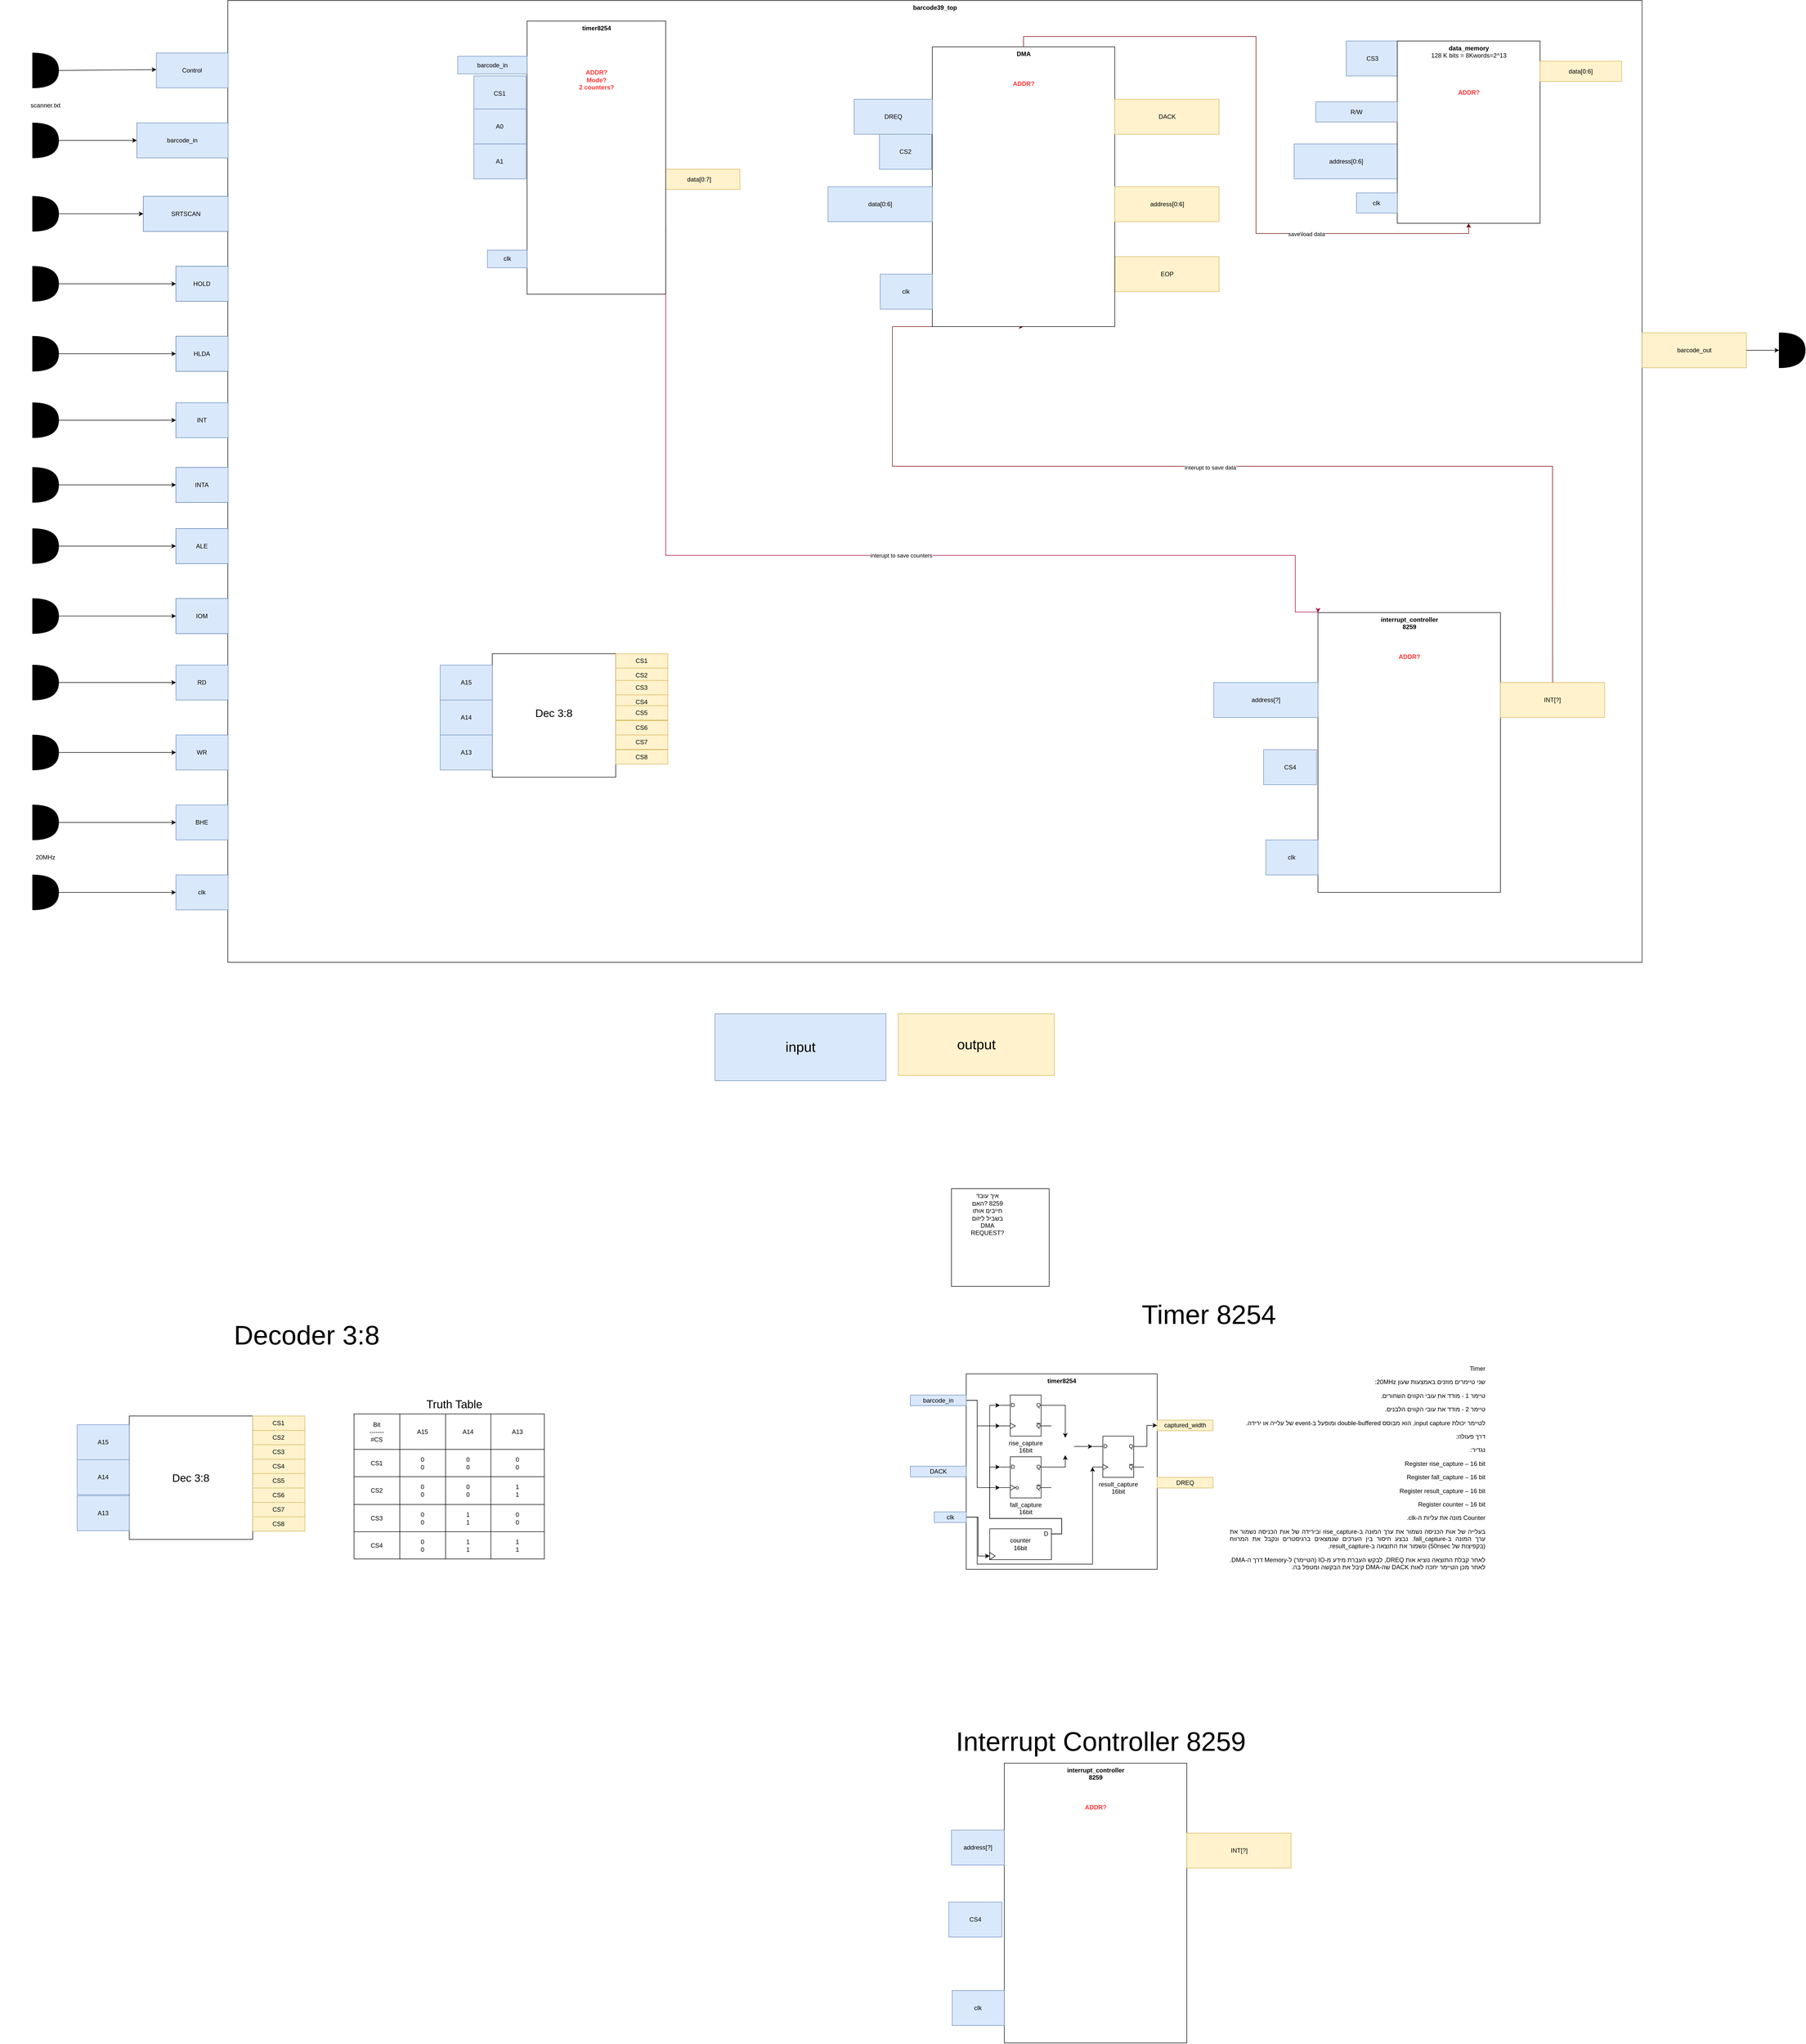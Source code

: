 <mxfile version="13.6.2" type="device"><diagram id="sr-3GxuYP5VsAKT54QnJ" name="Page-1"><mxGraphModel dx="5581" dy="1672" grid="1" gridSize="10" guides="1" tooltips="1" connect="1" arrows="1" fold="1" page="1" pageScale="1" pageWidth="827" pageHeight="1169" math="0" shadow="0"><root><mxCell id="0"/><mxCell id="1" parent="0"/><mxCell id="xHjcDfsr9aw6__Y6eEqs-41" value="c" style="group" parent="1" vertex="1" connectable="0"><mxGeometry x="-1800" y="80" width="3510" height="1870" as="geometry"/></mxCell><mxCell id="xHjcDfsr9aw6__Y6eEqs-1" value="&lt;b&gt;barcode39_top&lt;/b&gt;" style="rounded=0;whiteSpace=wrap;html=1;verticalAlign=top;" parent="xHjcDfsr9aw6__Y6eEqs-41" vertex="1"><mxGeometry x="443.012" width="2749.711" height="1870.0" as="geometry"/></mxCell><mxCell id="xHjcDfsr9aw6__Y6eEqs-2" value="SRTSCAN" style="text;html=1;fillColor=none;align=center;verticalAlign=middle;whiteSpace=wrap;rounded=0;strokeColor=#000000;" parent="xHjcDfsr9aw6__Y6eEqs-41" vertex="1"><mxGeometry x="278.773" y="380.8" width="164.729" height="68.0" as="geometry"/></mxCell><mxCell id="xHjcDfsr9aw6__Y6eEqs-3" value="barcode_in" style="text;html=1;fillColor=none;align=center;verticalAlign=middle;whiteSpace=wrap;rounded=0;strokeColor=#000000;" parent="xHjcDfsr9aw6__Y6eEqs-41" vertex="1"><mxGeometry x="266.101" y="238.0" width="177.401" height="68.0" as="geometry"/></mxCell><mxCell id="xHjcDfsr9aw6__Y6eEqs-4" value="barcode_out" style="text;html=1;align=center;verticalAlign=middle;whiteSpace=wrap;rounded=0;strokeColor=#d6b656;fillColor=#fff2cc;" parent="xHjcDfsr9aw6__Y6eEqs-41" vertex="1"><mxGeometry x="3192.719" y="646.0" width="202.744" height="68.0" as="geometry"/></mxCell><mxCell id="xHjcDfsr9aw6__Y6eEqs-6" value="" style="endArrow=classic;html=1;entryX=0;entryY=0.5;entryDx=0;entryDy=0;" parent="xHjcDfsr9aw6__Y6eEqs-41" target="xHjcDfsr9aw6__Y6eEqs-2" edge="1"><mxGeometry width="50" height="50" relative="1" as="geometry"><mxPoint x="114.043" y="414.8" as="sourcePoint"/><mxPoint x="1229.134" y="448.8" as="targetPoint"/></mxGeometry></mxCell><mxCell id="xHjcDfsr9aw6__Y6eEqs-8" value="" style="endArrow=classic;html=1;entryX=0;entryY=0.5;entryDx=0;entryDy=0;" parent="xHjcDfsr9aw6__Y6eEqs-41" target="xHjcDfsr9aw6__Y6eEqs-3" edge="1"><mxGeometry width="50" height="50" relative="1" as="geometry"><mxPoint x="114.043" y="272.0" as="sourcePoint"/><mxPoint x="468.845" y="578.0" as="targetPoint"/></mxGeometry></mxCell><mxCell id="xHjcDfsr9aw6__Y6eEqs-9" value="" style="endArrow=classic;html=1;exitX=1;exitY=0.5;exitDx=0;exitDy=0;" parent="xHjcDfsr9aw6__Y6eEqs-41" source="xHjcDfsr9aw6__Y6eEqs-4" edge="1"><mxGeometry width="50" height="50" relative="1" as="geometry"><mxPoint x="1051.733" y="714.0" as="sourcePoint"/><mxPoint x="3459.314" y="680" as="targetPoint"/></mxGeometry></mxCell><mxCell id="xHjcDfsr9aw6__Y6eEqs-10" value="" style="shape=or;whiteSpace=wrap;html=1;strokeColor=#000000;fillColor=#000000;" parent="xHjcDfsr9aw6__Y6eEqs-41" vertex="1"><mxGeometry x="63.357" y="238.0" width="50.686" height="68.0" as="geometry"/></mxCell><mxCell id="xHjcDfsr9aw6__Y6eEqs-11" value="" style="shape=or;whiteSpace=wrap;html=1;strokeColor=#000000;fillColor=#000000;" parent="xHjcDfsr9aw6__Y6eEqs-41" vertex="1"><mxGeometry x="63.357" y="380.8" width="50.686" height="68.0" as="geometry"/></mxCell><mxCell id="xHjcDfsr9aw6__Y6eEqs-12" value="" style="shape=or;whiteSpace=wrap;html=1;strokeColor=#000000;fillColor=#000000;" parent="xHjcDfsr9aw6__Y6eEqs-41" vertex="1"><mxGeometry x="3459.314" y="646.0" width="50.686" height="68.0" as="geometry"/></mxCell><mxCell id="xHjcDfsr9aw6__Y6eEqs-14" value="scanner.txt" style="text;html=1;strokeColor=none;fillColor=none;align=center;verticalAlign=middle;whiteSpace=wrap;rounded=0;" parent="xHjcDfsr9aw6__Y6eEqs-41" vertex="1"><mxGeometry y="170" width="177.401" height="68.0" as="geometry"/></mxCell><mxCell id="xHjcDfsr9aw6__Y6eEqs-16" value="clk" style="text;html=1;fillColor=#dae8fc;align=center;verticalAlign=middle;whiteSpace=wrap;rounded=0;strokeColor=#6c8ebf;" parent="xHjcDfsr9aw6__Y6eEqs-41" vertex="1"><mxGeometry x="342.13" y="1700.0" width="101.372" height="68.0" as="geometry"/></mxCell><mxCell id="xHjcDfsr9aw6__Y6eEqs-18" value="" style="endArrow=classic;html=1;entryX=0;entryY=0.5;entryDx=0;entryDy=0;" parent="xHjcDfsr9aw6__Y6eEqs-41" target="xHjcDfsr9aw6__Y6eEqs-16" edge="1"><mxGeometry width="50" height="50" relative="1" as="geometry"><mxPoint x="114.043" y="1734.0" as="sourcePoint"/><mxPoint x="367.473" y="1258" as="targetPoint"/></mxGeometry></mxCell><mxCell id="xHjcDfsr9aw6__Y6eEqs-19" value="" style="shape=or;whiteSpace=wrap;html=1;strokeColor=#000000;fillColor=#000000;" parent="xHjcDfsr9aw6__Y6eEqs-41" vertex="1"><mxGeometry x="63.357" y="1700.0" width="50.686" height="68.0" as="geometry"/></mxCell><mxCell id="xHjcDfsr9aw6__Y6eEqs-20" value="20MHz" style="text;html=1;strokeColor=none;fillColor=none;align=center;verticalAlign=middle;whiteSpace=wrap;rounded=0;" parent="xHjcDfsr9aw6__Y6eEqs-41" vertex="1"><mxGeometry y="1632" width="177.401" height="68.0" as="geometry"/></mxCell><mxCell id="xHjcDfsr9aw6__Y6eEqs-53" value="" style="group" parent="xHjcDfsr9aw6__Y6eEqs-41" vertex="1" connectable="0"><mxGeometry x="2359.825" y="1189.993" width="760.289" height="544.0" as="geometry"/></mxCell><mxCell id="xHjcDfsr9aw6__Y6eEqs-46" value="interrupt_controller&lt;br&gt;8259&lt;br&gt;&lt;br&gt;&lt;br&gt;&lt;br&gt;&lt;font color=&quot;#ff3333&quot;&gt;ADDR?&lt;/font&gt;" style="rounded=0;whiteSpace=wrap;html=1;verticalAlign=top;fontStyle=1" parent="xHjcDfsr9aw6__Y6eEqs-53" vertex="1"><mxGeometry x="202.744" width="354.801" height="544.0" as="geometry"/></mxCell><mxCell id="xHjcDfsr9aw6__Y6eEqs-49" value="clk" style="text;html=1;fillColor=#dae8fc;align=center;verticalAlign=middle;whiteSpace=wrap;rounded=0;strokeColor=#6c8ebf;" parent="xHjcDfsr9aw6__Y6eEqs-53" vertex="1"><mxGeometry x="101.372" y="442.0" width="101.372" height="68.0" as="geometry"/></mxCell><mxCell id="xHjcDfsr9aw6__Y6eEqs-50" value="address[?]" style="text;html=1;fillColor=#dae8fc;align=center;verticalAlign=middle;whiteSpace=wrap;rounded=0;strokeColor=#6c8ebf;" parent="xHjcDfsr9aw6__Y6eEqs-53" vertex="1"><mxGeometry y="136.0" width="202.744" height="68.0" as="geometry"/></mxCell><mxCell id="xHjcDfsr9aw6__Y6eEqs-52" value="INT[?]" style="text;html=1;fillColor=#fff2cc;align=center;verticalAlign=middle;whiteSpace=wrap;rounded=0;strokeColor=#d6b656;" parent="xHjcDfsr9aw6__Y6eEqs-53" vertex="1"><mxGeometry x="557.545" y="136.0" width="202.744" height="68.0" as="geometry"/></mxCell><mxCell id="xHjcDfsr9aw6__Y6eEqs-56" value="HOLD" style="text;html=1;fillColor=none;align=center;verticalAlign=middle;whiteSpace=wrap;rounded=0;strokeColor=#000000;" parent="xHjcDfsr9aw6__Y6eEqs-41" vertex="1"><mxGeometry x="342.13" y="516.8" width="101.372" height="68.0" as="geometry"/></mxCell><mxCell id="xHjcDfsr9aw6__Y6eEqs-57" value="" style="endArrow=classic;html=1;entryX=0;entryY=0.5;entryDx=0;entryDy=0;" parent="xHjcDfsr9aw6__Y6eEqs-41" target="xHjcDfsr9aw6__Y6eEqs-56" edge="1"><mxGeometry width="50" height="50" relative="1" as="geometry"><mxPoint x="114.043" y="550.8" as="sourcePoint"/><mxPoint x="1343.177" y="346.8" as="targetPoint"/></mxGeometry></mxCell><mxCell id="xHjcDfsr9aw6__Y6eEqs-58" value="" style="shape=or;whiteSpace=wrap;html=1;strokeColor=#000000;fillColor=#000000;" parent="xHjcDfsr9aw6__Y6eEqs-41" vertex="1"><mxGeometry x="63.357" y="516.8" width="50.686" height="68.0" as="geometry"/></mxCell><mxCell id="xHjcDfsr9aw6__Y6eEqs-59" value="HLDA" style="text;html=1;fillColor=none;align=center;verticalAlign=middle;whiteSpace=wrap;rounded=0;strokeColor=#000000;" parent="xHjcDfsr9aw6__Y6eEqs-41" vertex="1"><mxGeometry x="342.13" y="652.8" width="101.372" height="68.0" as="geometry"/></mxCell><mxCell id="xHjcDfsr9aw6__Y6eEqs-60" value="" style="endArrow=classic;html=1;entryX=0;entryY=0.5;entryDx=0;entryDy=0;" parent="xHjcDfsr9aw6__Y6eEqs-41" target="xHjcDfsr9aw6__Y6eEqs-59" edge="1"><mxGeometry width="50" height="50" relative="1" as="geometry"><mxPoint x="114.043" y="686.8" as="sourcePoint"/><mxPoint x="1457.22" y="244.8" as="targetPoint"/></mxGeometry></mxCell><mxCell id="xHjcDfsr9aw6__Y6eEqs-61" value="" style="shape=or;whiteSpace=wrap;html=1;strokeColor=#000000;fillColor=#000000;" parent="xHjcDfsr9aw6__Y6eEqs-41" vertex="1"><mxGeometry x="63.357" y="652.8" width="50.686" height="68.0" as="geometry"/></mxCell><mxCell id="xHjcDfsr9aw6__Y6eEqs-62" value="INT" style="text;html=1;fillColor=none;align=center;verticalAlign=middle;whiteSpace=wrap;rounded=0;strokeColor=#000000;" parent="xHjcDfsr9aw6__Y6eEqs-41" vertex="1"><mxGeometry x="342.13" y="782.0" width="101.372" height="68.0" as="geometry"/></mxCell><mxCell id="xHjcDfsr9aw6__Y6eEqs-63" value="" style="endArrow=classic;html=1;entryX=0;entryY=0.5;entryDx=0;entryDy=0;" parent="xHjcDfsr9aw6__Y6eEqs-41" target="xHjcDfsr9aw6__Y6eEqs-62" edge="1"><mxGeometry width="50" height="50" relative="1" as="geometry"><mxPoint x="114.043" y="816" as="sourcePoint"/><mxPoint x="1457.22" y="374" as="targetPoint"/></mxGeometry></mxCell><mxCell id="xHjcDfsr9aw6__Y6eEqs-64" value="" style="shape=or;whiteSpace=wrap;html=1;strokeColor=#000000;fillColor=#000000;" parent="xHjcDfsr9aw6__Y6eEqs-41" vertex="1"><mxGeometry x="63.357" y="782.0" width="50.686" height="68.0" as="geometry"/></mxCell><mxCell id="xHjcDfsr9aw6__Y6eEqs-65" value="INTA" style="text;html=1;fillColor=none;align=center;verticalAlign=middle;whiteSpace=wrap;rounded=0;strokeColor=#000000;" parent="xHjcDfsr9aw6__Y6eEqs-41" vertex="1"><mxGeometry x="342.13" y="907.8" width="101.372" height="68.0" as="geometry"/></mxCell><mxCell id="xHjcDfsr9aw6__Y6eEqs-66" value="" style="endArrow=classic;html=1;entryX=0;entryY=0.5;entryDx=0;entryDy=0;" parent="xHjcDfsr9aw6__Y6eEqs-41" target="xHjcDfsr9aw6__Y6eEqs-65" edge="1"><mxGeometry width="50" height="50" relative="1" as="geometry"><mxPoint x="114.043" y="941.8" as="sourcePoint"/><mxPoint x="1571.264" y="261.8" as="targetPoint"/></mxGeometry></mxCell><mxCell id="xHjcDfsr9aw6__Y6eEqs-67" value="" style="shape=or;whiteSpace=wrap;html=1;strokeColor=#000000;fillColor=#000000;" parent="xHjcDfsr9aw6__Y6eEqs-41" vertex="1"><mxGeometry x="63.357" y="907.8" width="50.686" height="68.0" as="geometry"/></mxCell><mxCell id="xHjcDfsr9aw6__Y6eEqs-68" value="ALE" style="text;html=1;fillColor=none;align=center;verticalAlign=middle;whiteSpace=wrap;rounded=0;strokeColor=#000000;" parent="xHjcDfsr9aw6__Y6eEqs-41" vertex="1"><mxGeometry x="342.13" y="1026.8" width="101.372" height="68.0" as="geometry"/></mxCell><mxCell id="xHjcDfsr9aw6__Y6eEqs-69" value="" style="endArrow=classic;html=1;entryX=0;entryY=0.5;entryDx=0;entryDy=0;" parent="xHjcDfsr9aw6__Y6eEqs-41" target="xHjcDfsr9aw6__Y6eEqs-68" edge="1"><mxGeometry width="50" height="50" relative="1" as="geometry"><mxPoint x="114.043" y="1060.8" as="sourcePoint"/><mxPoint x="1571.264" y="380.8" as="targetPoint"/></mxGeometry></mxCell><mxCell id="xHjcDfsr9aw6__Y6eEqs-70" value="" style="shape=or;whiteSpace=wrap;html=1;strokeColor=#000000;fillColor=#000000;" parent="xHjcDfsr9aw6__Y6eEqs-41" vertex="1"><mxGeometry x="63.357" y="1026.8" width="50.686" height="68.0" as="geometry"/></mxCell><mxCell id="xHjcDfsr9aw6__Y6eEqs-71" value="IOM" style="text;html=1;fillColor=none;align=center;verticalAlign=middle;whiteSpace=wrap;rounded=0;strokeColor=#000000;" parent="xHjcDfsr9aw6__Y6eEqs-41" vertex="1"><mxGeometry x="342.13" y="1162.8" width="101.372" height="68.0" as="geometry"/></mxCell><mxCell id="xHjcDfsr9aw6__Y6eEqs-72" value="" style="endArrow=classic;html=1;entryX=0;entryY=0.5;entryDx=0;entryDy=0;" parent="xHjcDfsr9aw6__Y6eEqs-41" target="xHjcDfsr9aw6__Y6eEqs-71" edge="1"><mxGeometry width="50" height="50" relative="1" as="geometry"><mxPoint x="114.043" y="1196.8" as="sourcePoint"/><mxPoint x="1685.307" y="278.8" as="targetPoint"/></mxGeometry></mxCell><mxCell id="xHjcDfsr9aw6__Y6eEqs-73" value="" style="shape=or;whiteSpace=wrap;html=1;strokeColor=#000000;fillColor=#000000;" parent="xHjcDfsr9aw6__Y6eEqs-41" vertex="1"><mxGeometry x="63.357" y="1162.8" width="50.686" height="68.0" as="geometry"/></mxCell><mxCell id="xHjcDfsr9aw6__Y6eEqs-83" value="RD" style="text;html=1;fillColor=#dae8fc;align=center;verticalAlign=middle;whiteSpace=wrap;rounded=0;strokeColor=#6c8ebf;" parent="xHjcDfsr9aw6__Y6eEqs-41" vertex="1"><mxGeometry x="342.13" y="1292.0" width="101.372" height="68.0" as="geometry"/></mxCell><mxCell id="xHjcDfsr9aw6__Y6eEqs-84" value="" style="endArrow=classic;html=1;entryX=0;entryY=0.5;entryDx=0;entryDy=0;" parent="xHjcDfsr9aw6__Y6eEqs-41" target="xHjcDfsr9aw6__Y6eEqs-83" edge="1"><mxGeometry width="50" height="50" relative="1" as="geometry"><mxPoint x="114.043" y="1326.0" as="sourcePoint"/><mxPoint x="1799.35" y="170" as="targetPoint"/></mxGeometry></mxCell><mxCell id="xHjcDfsr9aw6__Y6eEqs-85" value="" style="shape=or;whiteSpace=wrap;html=1;strokeColor=#000000;fillColor=#000000;" parent="xHjcDfsr9aw6__Y6eEqs-41" vertex="1"><mxGeometry x="63.357" y="1292.0" width="50.686" height="68.0" as="geometry"/></mxCell><mxCell id="xHjcDfsr9aw6__Y6eEqs-86" value="WR" style="text;html=1;fillColor=#dae8fc;align=center;verticalAlign=middle;whiteSpace=wrap;rounded=0;strokeColor=#6c8ebf;" parent="xHjcDfsr9aw6__Y6eEqs-41" vertex="1"><mxGeometry x="342.13" y="1428.0" width="101.372" height="68.0" as="geometry"/></mxCell><mxCell id="xHjcDfsr9aw6__Y6eEqs-87" value="" style="endArrow=classic;html=1;entryX=0;entryY=0.5;entryDx=0;entryDy=0;" parent="xHjcDfsr9aw6__Y6eEqs-41" target="xHjcDfsr9aw6__Y6eEqs-86" edge="1"><mxGeometry width="50" height="50" relative="1" as="geometry"><mxPoint x="114.043" y="1462.0" as="sourcePoint"/><mxPoint x="1913.394" y="68.0" as="targetPoint"/></mxGeometry></mxCell><mxCell id="xHjcDfsr9aw6__Y6eEqs-88" value="" style="shape=or;whiteSpace=wrap;html=1;strokeColor=#000000;fillColor=#000000;" parent="xHjcDfsr9aw6__Y6eEqs-41" vertex="1"><mxGeometry x="63.357" y="1428.0" width="50.686" height="68.0" as="geometry"/></mxCell><mxCell id="xHjcDfsr9aw6__Y6eEqs-89" value="BHE" style="text;html=1;fillColor=#dae8fc;align=center;verticalAlign=middle;whiteSpace=wrap;rounded=0;strokeColor=#6c8ebf;" parent="xHjcDfsr9aw6__Y6eEqs-41" vertex="1"><mxGeometry x="342.13" y="1564.0" width="101.372" height="68.0" as="geometry"/></mxCell><mxCell id="xHjcDfsr9aw6__Y6eEqs-90" value="" style="endArrow=classic;html=1;entryX=0;entryY=0.5;entryDx=0;entryDy=0;" parent="xHjcDfsr9aw6__Y6eEqs-41" target="xHjcDfsr9aw6__Y6eEqs-89" edge="1"><mxGeometry width="50" height="50" relative="1" as="geometry"><mxPoint x="114.043" y="1598.0" as="sourcePoint"/><mxPoint x="2027.437" y="-34.0" as="targetPoint"/></mxGeometry></mxCell><mxCell id="xHjcDfsr9aw6__Y6eEqs-91" value="" style="shape=or;whiteSpace=wrap;html=1;strokeColor=#000000;fillColor=#000000;" parent="xHjcDfsr9aw6__Y6eEqs-41" vertex="1"><mxGeometry x="63.357" y="1564.0" width="50.686" height="68.0" as="geometry"/></mxCell><mxCell id="xHjcDfsr9aw6__Y6eEqs-95" value="barcode_in" style="text;html=1;fillColor=#dae8fc;align=center;verticalAlign=middle;whiteSpace=wrap;rounded=0;strokeColor=#6c8ebf;" parent="xHjcDfsr9aw6__Y6eEqs-41" vertex="1"><mxGeometry x="266.101" y="238.0" width="177.401" height="68.0" as="geometry"/></mxCell><mxCell id="xHjcDfsr9aw6__Y6eEqs-96" value="SRTSCAN" style="text;html=1;fillColor=#dae8fc;align=center;verticalAlign=middle;whiteSpace=wrap;rounded=0;strokeColor=#6c8ebf;" parent="xHjcDfsr9aw6__Y6eEqs-41" vertex="1"><mxGeometry x="278.773" y="380.8" width="164.729" height="68.0" as="geometry"/></mxCell><mxCell id="xHjcDfsr9aw6__Y6eEqs-97" value="HOLD" style="text;html=1;fillColor=#dae8fc;align=center;verticalAlign=middle;whiteSpace=wrap;rounded=0;strokeColor=#6c8ebf;" parent="xHjcDfsr9aw6__Y6eEqs-41" vertex="1"><mxGeometry x="342.13" y="516.8" width="101.372" height="68.0" as="geometry"/></mxCell><mxCell id="xHjcDfsr9aw6__Y6eEqs-98" value="HLDA" style="text;html=1;fillColor=#dae8fc;align=center;verticalAlign=middle;whiteSpace=wrap;rounded=0;strokeColor=#6c8ebf;" parent="xHjcDfsr9aw6__Y6eEqs-41" vertex="1"><mxGeometry x="342.13" y="652.8" width="101.372" height="68.0" as="geometry"/></mxCell><mxCell id="xHjcDfsr9aw6__Y6eEqs-99" value="INT" style="text;html=1;fillColor=#dae8fc;align=center;verticalAlign=middle;whiteSpace=wrap;rounded=0;strokeColor=#6c8ebf;" parent="xHjcDfsr9aw6__Y6eEqs-41" vertex="1"><mxGeometry x="342.13" y="782.0" width="101.372" height="68.0" as="geometry"/></mxCell><mxCell id="xHjcDfsr9aw6__Y6eEqs-100" value="INTA" style="text;html=1;fillColor=#dae8fc;align=center;verticalAlign=middle;whiteSpace=wrap;rounded=0;strokeColor=#6c8ebf;" parent="xHjcDfsr9aw6__Y6eEqs-41" vertex="1"><mxGeometry x="342.13" y="907.8" width="101.372" height="68.0" as="geometry"/></mxCell><mxCell id="xHjcDfsr9aw6__Y6eEqs-101" value="ALE" style="text;html=1;fillColor=#dae8fc;align=center;verticalAlign=middle;whiteSpace=wrap;rounded=0;strokeColor=#6c8ebf;" parent="xHjcDfsr9aw6__Y6eEqs-41" vertex="1"><mxGeometry x="342.13" y="1026.8" width="101.372" height="68.0" as="geometry"/></mxCell><mxCell id="xHjcDfsr9aw6__Y6eEqs-102" value="IOM" style="text;html=1;fillColor=#dae8fc;align=center;verticalAlign=middle;whiteSpace=wrap;rounded=0;strokeColor=#6c8ebf;" parent="xHjcDfsr9aw6__Y6eEqs-41" vertex="1"><mxGeometry x="342.13" y="1162.8" width="101.372" height="68.0" as="geometry"/></mxCell><mxCell id="S_B7QNclUZxdUbmDJZpe-1" value="CS1" style="text;html=1;fillColor=#dae8fc;align=center;verticalAlign=middle;whiteSpace=wrap;rounded=0;strokeColor=#6c8ebf;" parent="xHjcDfsr9aw6__Y6eEqs-41" vertex="1"><mxGeometry x="921.367" y="146.73" width="101.372" height="68.0" as="geometry"/></mxCell><mxCell id="S_B7QNclUZxdUbmDJZpe-2" value="CS2" style="text;html=1;fillColor=#dae8fc;align=center;verticalAlign=middle;whiteSpace=wrap;rounded=0;strokeColor=#6c8ebf;" parent="xHjcDfsr9aw6__Y6eEqs-41" vertex="1"><mxGeometry x="1710.0" y="260.0" width="101.372" height="68.0" as="geometry"/></mxCell><mxCell id="S_B7QNclUZxdUbmDJZpe-3" value="CS3" style="text;html=1;fillColor=#dae8fc;align=center;verticalAlign=middle;whiteSpace=wrap;rounded=0;strokeColor=#6c8ebf;" parent="xHjcDfsr9aw6__Y6eEqs-41" vertex="1"><mxGeometry x="2617.627" y="78.733" width="101.372" height="68.0" as="geometry"/></mxCell><mxCell id="S_B7QNclUZxdUbmDJZpe-4" value="CS4&lt;br&gt;" style="text;html=1;fillColor=#dae8fc;align=center;verticalAlign=middle;whiteSpace=wrap;rounded=0;strokeColor=#6c8ebf;" parent="xHjcDfsr9aw6__Y6eEqs-41" vertex="1"><mxGeometry x="2456.76" y="1456.64" width="103.24" height="68" as="geometry"/></mxCell><mxCell id="S_B7QNclUZxdUbmDJZpe-5" value="Control" style="text;html=1;fillColor=#dae8fc;align=center;verticalAlign=middle;whiteSpace=wrap;rounded=0;strokeColor=#6c8ebf;" parent="xHjcDfsr9aw6__Y6eEqs-41" vertex="1"><mxGeometry x="304.116" y="102" width="139.386" height="68.0" as="geometry"/></mxCell><mxCell id="S_B7QNclUZxdUbmDJZpe-6" value="" style="endArrow=classic;html=1;entryX=0;entryY=0.5;entryDx=0;entryDy=0;exitX=1;exitY=0.5;exitDx=0;exitDy=0;exitPerimeter=0;" parent="xHjcDfsr9aw6__Y6eEqs-41" source="S_B7QNclUZxdUbmDJZpe-7" edge="1"><mxGeometry width="50" height="50" relative="1" as="geometry"><mxPoint x="152.058" y="134.3" as="sourcePoint"/><mxPoint x="304.116" y="134.3" as="targetPoint"/></mxGeometry></mxCell><mxCell id="S_B7QNclUZxdUbmDJZpe-7" value="" style="shape=or;whiteSpace=wrap;html=1;strokeColor=#000000;fillColor=#000000;" parent="xHjcDfsr9aw6__Y6eEqs-41" vertex="1"><mxGeometry x="63.357" y="102" width="50.686" height="68.0" as="geometry"/></mxCell><mxCell id="xHjcDfsr9aw6__Y6eEqs-30" value="address[0:6]" style="text;html=1;fillColor=#dae8fc;align=center;verticalAlign=middle;whiteSpace=wrap;rounded=0;strokeColor=#6c8ebf;" parent="xHjcDfsr9aw6__Y6eEqs-41" vertex="1"><mxGeometry x="2516.255" y="278.793" width="202.744" height="68.0" as="geometry"/></mxCell><mxCell id="xHjcDfsr9aw6__Y6eEqs-37" value="" style="group" parent="xHjcDfsr9aw6__Y6eEqs-41" vertex="1" connectable="0"><mxGeometry x="2558.136" y="78.737" width="594.915" height="354.316" as="geometry"/></mxCell><mxCell id="xHjcDfsr9aw6__Y6eEqs-26" value="data_memory&lt;br&gt;&lt;span style=&quot;font-weight: normal&quot;&gt;128 K bits = 8Kwords=2^13&lt;br&gt;&lt;br&gt;&lt;br&gt;&lt;br&gt;&lt;br&gt;&lt;/span&gt;&lt;font color=&quot;#ff3333&quot;&gt;ADDR?&lt;/font&gt;&lt;span style=&quot;font-weight: normal&quot;&gt;&lt;br&gt;&lt;/span&gt;" style="rounded=0;whiteSpace=wrap;html=1;verticalAlign=top;fontStyle=1" parent="xHjcDfsr9aw6__Y6eEqs-37" vertex="1"><mxGeometry x="158.644" width="277.627" height="354.316" as="geometry"/></mxCell><mxCell id="xHjcDfsr9aw6__Y6eEqs-31" value="R/W" style="text;html=1;fillColor=#dae8fc;align=center;verticalAlign=middle;whiteSpace=wrap;rounded=0;strokeColor=#6c8ebf;" parent="xHjcDfsr9aw6__Y6eEqs-37" vertex="1"><mxGeometry y="118.105" width="158.644" height="39.368" as="geometry"/></mxCell><mxCell id="xHjcDfsr9aw6__Y6eEqs-33" value="clk" style="text;html=1;fillColor=#dae8fc;align=center;verticalAlign=middle;whiteSpace=wrap;rounded=0;strokeColor=#6c8ebf;" parent="xHjcDfsr9aw6__Y6eEqs-37" vertex="1"><mxGeometry x="79.322" y="295.263" width="79.322" height="39.368" as="geometry"/></mxCell><mxCell id="xHjcDfsr9aw6__Y6eEqs-35" value="data[0:6]" style="text;html=1;fillColor=#fff2cc;align=center;verticalAlign=middle;whiteSpace=wrap;rounded=0;strokeColor=#d6b656;" parent="xHjcDfsr9aw6__Y6eEqs-37" vertex="1"><mxGeometry x="436.271" y="39.368" width="158.644" height="39.368" as="geometry"/></mxCell><mxCell id="S_B7QNclUZxdUbmDJZpe-16" value="A1" style="text;html=1;fillColor=#dae8fc;align=center;verticalAlign=middle;whiteSpace=wrap;rounded=0;strokeColor=#6c8ebf;" parent="xHjcDfsr9aw6__Y6eEqs-41" vertex="1"><mxGeometry x="921.367" y="278.788" width="101.372" height="68.0" as="geometry"/></mxCell><mxCell id="S_B7QNclUZxdUbmDJZpe-17" value="A0" style="text;html=1;fillColor=#dae8fc;align=center;verticalAlign=middle;whiteSpace=wrap;rounded=0;strokeColor=#6c8ebf;" parent="xHjcDfsr9aw6__Y6eEqs-41" vertex="1"><mxGeometry x="921.367" y="210.789" width="101.372" height="68.0" as="geometry"/></mxCell><mxCell id="S_B7QNclUZxdUbmDJZpe-20" value="data[0:7]" style="text;html=1;fillColor=#fff2cc;align=center;verticalAlign=middle;whiteSpace=wrap;rounded=0;strokeColor=#d6b656;" parent="xHjcDfsr9aw6__Y6eEqs-41" vertex="1"><mxGeometry x="1279.997" y="327.997" width="158.644" height="39.368" as="geometry"/></mxCell><mxCell id="S_B7QNclUZxdUbmDJZpe-21" value="interupt to save counters" style="edgeStyle=orthogonalEdgeStyle;rounded=0;orthogonalLoop=1;jettySize=auto;html=1;fillColor=#d80073;strokeColor=#A50040;exitX=1;exitY=0.75;exitDx=0;exitDy=0;entryX=0;entryY=0;entryDx=0;entryDy=0;" parent="xHjcDfsr9aw6__Y6eEqs-41" source="xHjcDfsr9aw6__Y6eEqs-15" target="xHjcDfsr9aw6__Y6eEqs-46" edge="1"><mxGeometry x="0.087" relative="1" as="geometry"><mxPoint x="3018.203" y="1326.716" as="sourcePoint"/><mxPoint x="3119.339" y="1342.463" as="targetPoint"/><Array as="points"><mxPoint x="2518.475" y="1078.695"/><mxPoint x="2518.475" y="1188.926"/></Array><mxPoint as="offset"/></mxGeometry></mxCell><mxCell id="S_B7QNclUZxdUbmDJZpe-22" style="edgeStyle=orthogonalEdgeStyle;rounded=0;orthogonalLoop=1;jettySize=auto;html=1;exitX=0.5;exitY=0;exitDx=0;exitDy=0;entryX=0.5;entryY=1;entryDx=0;entryDy=0;fillColor=#a20025;strokeColor=#6F0000;" parent="xHjcDfsr9aw6__Y6eEqs-41" source="xHjcDfsr9aw6__Y6eEqs-52" target="xHjcDfsr9aw6__Y6eEqs-27" edge="1"><mxGeometry relative="1" as="geometry"><Array as="points"><mxPoint x="3018.203" y="905.474"/><mxPoint x="1735.169" y="905.474"/></Array></mxGeometry></mxCell><mxCell id="S_B7QNclUZxdUbmDJZpe-23" value="Interupt to save data" style="edgeLabel;html=1;align=center;verticalAlign=middle;resizable=0;points=[];" parent="S_B7QNclUZxdUbmDJZpe-22" vertex="1" connectable="0"><mxGeometry x="-0.026" y="2" relative="1" as="geometry"><mxPoint as="offset"/></mxGeometry></mxCell><mxCell id="S_B7QNclUZxdUbmDJZpe-24" style="edgeStyle=orthogonalEdgeStyle;rounded=0;orthogonalLoop=1;jettySize=auto;html=1;exitX=0.5;exitY=0;exitDx=0;exitDy=0;entryX=0.5;entryY=1;entryDx=0;entryDy=0;fontColor=#000000;fillColor=#a20025;strokeColor=#6F0000;" parent="xHjcDfsr9aw6__Y6eEqs-41" source="xHjcDfsr9aw6__Y6eEqs-27" target="xHjcDfsr9aw6__Y6eEqs-26" edge="1"><mxGeometry relative="1" as="geometry"/></mxCell><mxCell id="S_B7QNclUZxdUbmDJZpe-25" value="save\load data" style="edgeLabel;html=1;align=center;verticalAlign=middle;resizable=0;points=[];fontColor=#000000;" parent="S_B7QNclUZxdUbmDJZpe-24" vertex="1" connectable="0"><mxGeometry x="0.48" y="-1" relative="1" as="geometry"><mxPoint x="-1" as="offset"/></mxGeometry></mxCell><mxCell id="xHjcDfsr9aw6__Y6eEqs-38" value="" style="group" parent="xHjcDfsr9aw6__Y6eEqs-41" vertex="1" connectable="0"><mxGeometry x="890" y="40.0" width="558.41" height="531" as="geometry"/></mxCell><mxCell id="xHjcDfsr9aw6__Y6eEqs-15" value="timer8254&lt;br&gt;&lt;br&gt;&lt;br&gt;&lt;br&gt;&lt;br&gt;&lt;br&gt;&lt;font color=&quot;#ff3333&quot;&gt;ADDR?&lt;br&gt;Mode?&lt;br&gt;2 counters?&lt;br&gt;&lt;/font&gt;" style="rounded=0;whiteSpace=wrap;html=1;verticalAlign=top;fontStyle=1" parent="xHjcDfsr9aw6__Y6eEqs-38" vertex="1"><mxGeometry x="134.789" width="269.577" height="531" as="geometry"/></mxCell><mxCell id="xHjcDfsr9aw6__Y6eEqs-21" value="clk" style="text;html=1;fillColor=#dae8fc;align=center;verticalAlign=middle;whiteSpace=wrap;rounded=0;strokeColor=#6c8ebf;" parent="xHjcDfsr9aw6__Y6eEqs-38" vertex="1"><mxGeometry x="57.767" y="445.355" width="77.022" height="34.258" as="geometry"/></mxCell><mxCell id="xHjcDfsr9aw6__Y6eEqs-23" value="barcode_in" style="text;html=1;fillColor=#dae8fc;align=center;verticalAlign=middle;whiteSpace=wrap;rounded=0;strokeColor=#6c8ebf;" parent="xHjcDfsr9aw6__Y6eEqs-38" vertex="1"><mxGeometry y="68.516" width="134.789" height="34.258" as="geometry"/></mxCell><mxCell id="xHjcDfsr9aw6__Y6eEqs-54" value="" style="group" parent="xHjcDfsr9aw6__Y6eEqs-41" vertex="1" connectable="0"><mxGeometry x="1609.998" y="90.0" width="760.289" height="544.0" as="geometry"/></mxCell><mxCell id="xHjcDfsr9aw6__Y6eEqs-42" value="EOP" style="text;html=1;fillColor=#fff2cc;align=center;verticalAlign=middle;whiteSpace=wrap;rounded=0;strokeColor=#d6b656;" parent="xHjcDfsr9aw6__Y6eEqs-54" vertex="1"><mxGeometry x="557.545" y="408" width="202.744" height="68.0" as="geometry"/></mxCell><mxCell id="xHjcDfsr9aw6__Y6eEqs-27" value="DMA&lt;br&gt;&lt;br&gt;&lt;br&gt;&lt;br&gt;&lt;font color=&quot;#ff3333&quot;&gt;ADDR?&lt;/font&gt;" style="rounded=0;whiteSpace=wrap;html=1;verticalAlign=top;fontStyle=1" parent="xHjcDfsr9aw6__Y6eEqs-54" vertex="1"><mxGeometry x="202.744" width="354.801" height="544.0" as="geometry"/></mxCell><mxCell id="xHjcDfsr9aw6__Y6eEqs-28" value="DREQ" style="text;html=1;fillColor=#dae8fc;align=center;verticalAlign=middle;whiteSpace=wrap;rounded=0;strokeColor=#6c8ebf;" parent="xHjcDfsr9aw6__Y6eEqs-54" vertex="1"><mxGeometry x="50.686" y="102" width="152.058" height="68.0" as="geometry"/></mxCell><mxCell id="xHjcDfsr9aw6__Y6eEqs-29" value="DACK" style="text;html=1;fillColor=#fff2cc;align=center;verticalAlign=middle;whiteSpace=wrap;rounded=0;strokeColor=#d6b656;" parent="xHjcDfsr9aw6__Y6eEqs-54" vertex="1"><mxGeometry x="557.545" y="102" width="202.744" height="68.0" as="geometry"/></mxCell><mxCell id="xHjcDfsr9aw6__Y6eEqs-32" value="clk" style="text;html=1;fillColor=#dae8fc;align=center;verticalAlign=middle;whiteSpace=wrap;rounded=0;strokeColor=#6c8ebf;" parent="xHjcDfsr9aw6__Y6eEqs-54" vertex="1"><mxGeometry x="101.372" y="442.0" width="101.372" height="68.0" as="geometry"/></mxCell><mxCell id="xHjcDfsr9aw6__Y6eEqs-34" value="address[0:6]" style="text;html=1;fillColor=#fff2cc;align=center;verticalAlign=middle;whiteSpace=wrap;rounded=0;strokeColor=#d6b656;" parent="xHjcDfsr9aw6__Y6eEqs-54" vertex="1"><mxGeometry x="557.545" y="272.0" width="202.744" height="68.0" as="geometry"/></mxCell><mxCell id="xHjcDfsr9aw6__Y6eEqs-44" value="data[0:6]" style="text;html=1;fillColor=#dae8fc;align=center;verticalAlign=middle;whiteSpace=wrap;rounded=0;strokeColor=#6c8ebf;" parent="xHjcDfsr9aw6__Y6eEqs-54" vertex="1"><mxGeometry y="272.0" width="202.744" height="68.0" as="geometry"/></mxCell><mxCell id="W6isvj9XwExUdggw7BW9-19" value="" style="whiteSpace=wrap;html=1;aspect=fixed;" vertex="1" parent="xHjcDfsr9aw6__Y6eEqs-41"><mxGeometry x="957.21" y="1270" width="240" height="240" as="geometry"/></mxCell><mxCell id="W6isvj9XwExUdggw7BW9-20" value="&lt;font style=&quot;font-size: 21px&quot;&gt;Dec 3:8&lt;/font&gt;" style="text;html=1;strokeColor=none;fillColor=none;align=center;verticalAlign=middle;whiteSpace=wrap;rounded=0;" vertex="1" parent="xHjcDfsr9aw6__Y6eEqs-41"><mxGeometry x="1032.21" y="1350" width="90" height="70" as="geometry"/></mxCell><mxCell id="W6isvj9XwExUdggw7BW9-42" value="A15" style="text;html=1;fillColor=#dae8fc;align=center;verticalAlign=middle;whiteSpace=wrap;rounded=0;strokeColor=#6c8ebf;" vertex="1" parent="xHjcDfsr9aw6__Y6eEqs-41"><mxGeometry x="855.837" y="1291.998" width="101.372" height="68.0" as="geometry"/></mxCell><mxCell id="W6isvj9XwExUdggw7BW9-43" value="A14" style="text;html=1;fillColor=#dae8fc;align=center;verticalAlign=middle;whiteSpace=wrap;rounded=0;strokeColor=#6c8ebf;" vertex="1" parent="xHjcDfsr9aw6__Y6eEqs-41"><mxGeometry x="855.837" y="1359.998" width="101.372" height="68.0" as="geometry"/></mxCell><mxCell id="W6isvj9XwExUdggw7BW9-44" value="A13&lt;br&gt;" style="text;html=1;fillColor=#dae8fc;align=center;verticalAlign=middle;whiteSpace=wrap;rounded=0;strokeColor=#6c8ebf;" vertex="1" parent="xHjcDfsr9aw6__Y6eEqs-41"><mxGeometry x="855.837" y="1427.988" width="101.372" height="68.0" as="geometry"/></mxCell><mxCell id="W6isvj9XwExUdggw7BW9-45" value="CS1" style="text;html=1;fillColor=#fff2cc;align=center;verticalAlign=middle;whiteSpace=wrap;rounded=0;strokeColor=#d6b656;" vertex="1" parent="xHjcDfsr9aw6__Y6eEqs-41"><mxGeometry x="1197.21" y="1270" width="101.37" height="28" as="geometry"/></mxCell><mxCell id="W6isvj9XwExUdggw7BW9-46" value="CS2" style="text;html=1;fillColor=#fff2cc;align=center;verticalAlign=middle;whiteSpace=wrap;rounded=0;strokeColor=#d6b656;" vertex="1" parent="xHjcDfsr9aw6__Y6eEqs-41"><mxGeometry x="1197.21" y="1298" width="101.37" height="28" as="geometry"/></mxCell><mxCell id="W6isvj9XwExUdggw7BW9-48" value="CS3" style="text;html=1;fillColor=#fff2cc;align=center;verticalAlign=middle;whiteSpace=wrap;rounded=0;strokeColor=#d6b656;" vertex="1" parent="xHjcDfsr9aw6__Y6eEqs-41"><mxGeometry x="1197.21" y="1322" width="101.37" height="28" as="geometry"/></mxCell><mxCell id="W6isvj9XwExUdggw7BW9-49" value="CS4" style="text;html=1;fillColor=#fff2cc;align=center;verticalAlign=middle;whiteSpace=wrap;rounded=0;strokeColor=#d6b656;" vertex="1" parent="xHjcDfsr9aw6__Y6eEqs-41"><mxGeometry x="1197.21" y="1350" width="101.37" height="28" as="geometry"/></mxCell><mxCell id="W6isvj9XwExUdggw7BW9-50" value="CS5" style="text;html=1;fillColor=#fff2cc;align=center;verticalAlign=middle;whiteSpace=wrap;rounded=0;strokeColor=#d6b656;" vertex="1" parent="xHjcDfsr9aw6__Y6eEqs-41"><mxGeometry x="1197.21" y="1371" width="101.37" height="28" as="geometry"/></mxCell><mxCell id="W6isvj9XwExUdggw7BW9-51" value="CS6" style="text;html=1;fillColor=#fff2cc;align=center;verticalAlign=middle;whiteSpace=wrap;rounded=0;strokeColor=#d6b656;" vertex="1" parent="xHjcDfsr9aw6__Y6eEqs-41"><mxGeometry x="1197.21" y="1400" width="101.37" height="28" as="geometry"/></mxCell><mxCell id="W6isvj9XwExUdggw7BW9-52" value="CS7" style="text;html=1;fillColor=#fff2cc;align=center;verticalAlign=middle;whiteSpace=wrap;rounded=0;strokeColor=#d6b656;" vertex="1" parent="xHjcDfsr9aw6__Y6eEqs-41"><mxGeometry x="1197.21" y="1427.99" width="101.37" height="28" as="geometry"/></mxCell><mxCell id="W6isvj9XwExUdggw7BW9-53" value="CS8" style="text;html=1;fillColor=#fff2cc;align=center;verticalAlign=middle;whiteSpace=wrap;rounded=0;strokeColor=#d6b656;" vertex="1" parent="xHjcDfsr9aw6__Y6eEqs-41"><mxGeometry x="1197.21" y="1456.64" width="101.37" height="28" as="geometry"/></mxCell><mxCell id="xHjcDfsr9aw6__Y6eEqs-103" value="&lt;font style=&quot;font-size: 27px&quot;&gt;input&lt;/font&gt;" style="text;html=1;fillColor=#dae8fc;align=center;verticalAlign=middle;whiteSpace=wrap;rounded=0;strokeColor=#6c8ebf;" parent="1" vertex="1"><mxGeometry x="-410" y="2050" width="332.55" height="130" as="geometry"/></mxCell><mxCell id="xHjcDfsr9aw6__Y6eEqs-104" value="&lt;font style=&quot;font-size: 27px&quot;&gt;output&lt;/font&gt;" style="text;html=1;fillColor=#fff2cc;align=center;verticalAlign=middle;whiteSpace=wrap;rounded=0;strokeColor=#d6b656;" parent="1" vertex="1"><mxGeometry x="-53.45" y="2050" width="303.45" height="120" as="geometry"/></mxCell><mxCell id="S_B7QNclUZxdUbmDJZpe-26" value="" style="whiteSpace=wrap;html=1;aspect=fixed;fontColor=#000000;" parent="1" vertex="1"><mxGeometry x="50" y="2390" width="190" height="190" as="geometry"/></mxCell><mxCell id="S_B7QNclUZxdUbmDJZpe-27" value="איך עובד 8259 ?האם חייבים אותו בשביל ליזום DMA REQUEST?&lt;div style=&quot;direction: rtl&quot;&gt;&lt;/div&gt;" style="text;html=1;strokeColor=none;fillColor=none;align=center;verticalAlign=middle;whiteSpace=wrap;rounded=0;fontColor=#000000;" parent="1" vertex="1"><mxGeometry x="100" y="2430" width="40" height="20" as="geometry"/></mxCell><mxCell id="Gu8px9o6fS-VS5buvkAd-17" value="timer8254&lt;font color=&quot;#ff3333&quot;&gt;&lt;br&gt;&lt;/font&gt;" style="rounded=0;whiteSpace=wrap;html=1;verticalAlign=top;fontStyle=1" parent="1" vertex="1"><mxGeometry x="78.62" y="2750" width="371.38" height="380" as="geometry"/></mxCell><mxCell id="Gu8px9o6fS-VS5buvkAd-64" style="edgeStyle=orthogonalEdgeStyle;rounded=0;orthogonalLoop=1;jettySize=auto;html=1;entryX=0;entryY=0.5;entryDx=0;entryDy=0;" parent="1" source="Gu8px9o6fS-VS5buvkAd-18" target="Gu8px9o6fS-VS5buvkAd-56" edge="1"><mxGeometry relative="1" as="geometry"><Array as="points"><mxPoint x="102" y="3029"/><mxPoint x="102" y="3104"/></Array></mxGeometry></mxCell><mxCell id="Gu8px9o6fS-VS5buvkAd-65" style="edgeStyle=orthogonalEdgeStyle;rounded=0;orthogonalLoop=1;jettySize=auto;html=1;entryX=0;entryY=0.75;entryDx=0;entryDy=0;entryPerimeter=0;" parent="1" source="Gu8px9o6fS-VS5buvkAd-18" target="Gu8px9o6fS-VS5buvkAd-45" edge="1"><mxGeometry relative="1" as="geometry"><Array as="points"><mxPoint x="100" y="3029"/><mxPoint x="100" y="3120"/><mxPoint x="324" y="3120"/></Array></mxGeometry></mxCell><mxCell id="Gu8px9o6fS-VS5buvkAd-18" value="clk" style="text;html=1;fillColor=#dae8fc;align=center;verticalAlign=middle;whiteSpace=wrap;rounded=0;strokeColor=#6c8ebf;" parent="1" vertex="1"><mxGeometry x="16.552" y="3018.387" width="62.069" height="20.645" as="geometry"/></mxCell><mxCell id="Gu8px9o6fS-VS5buvkAd-62" style="edgeStyle=orthogonalEdgeStyle;rounded=0;orthogonalLoop=1;jettySize=auto;html=1;entryX=0;entryY=0.75;entryDx=0;entryDy=0;entryPerimeter=0;" parent="1" source="Gu8px9o6fS-VS5buvkAd-19" target="Gu8px9o6fS-VS5buvkAd-42" edge="1"><mxGeometry relative="1" as="geometry"><Array as="points"><mxPoint x="100" y="2802"/><mxPoint x="100" y="2851"/></Array></mxGeometry></mxCell><mxCell id="Gu8px9o6fS-VS5buvkAd-63" style="edgeStyle=orthogonalEdgeStyle;rounded=0;orthogonalLoop=1;jettySize=auto;html=1;entryX=0;entryY=0.75;entryDx=0;entryDy=0;entryPerimeter=0;" parent="1" source="Gu8px9o6fS-VS5buvkAd-19" target="Gu8px9o6fS-VS5buvkAd-43" edge="1"><mxGeometry relative="1" as="geometry"><Array as="points"><mxPoint x="100" y="2802"/><mxPoint x="100" y="2971"/></Array></mxGeometry></mxCell><mxCell id="Gu8px9o6fS-VS5buvkAd-19" value="barcode_in" style="text;html=1;fillColor=#dae8fc;align=center;verticalAlign=middle;whiteSpace=wrap;rounded=0;strokeColor=#6c8ebf;" parent="1" vertex="1"><mxGeometry x="-30" y="2791.29" width="108.621" height="20.645" as="geometry"/></mxCell><mxCell id="Gu8px9o6fS-VS5buvkAd-60" value="" style="group" parent="1" vertex="1" connectable="0"><mxGeometry x="124.31" y="2791.29" width="313.69" height="320" as="geometry"/></mxCell><mxCell id="Gu8px9o6fS-VS5buvkAd-42" value="rise_capture&lt;br&gt;16bit" style="verticalLabelPosition=bottom;shadow=0;dashed=0;align=center;html=1;verticalAlign=top;shape=mxgraph.electrical.logic_gates.d_type_flip-flop;fillColor=none;" parent="Gu8px9o6fS-VS5buvkAd-60" vertex="1"><mxGeometry x="20" width="100" height="80" as="geometry"/></mxCell><mxCell id="Gu8px9o6fS-VS5buvkAd-43" value="fall_capture&lt;br&gt;16bit" style="verticalLabelPosition=bottom;shadow=0;dashed=0;align=center;html=1;verticalAlign=top;shape=mxgraph.electrical.logic_gates.d_type_flip-flop;fillColor=none;" parent="Gu8px9o6fS-VS5buvkAd-60" vertex="1"><mxGeometry x="20" y="120" width="100" height="80" as="geometry"/></mxCell><mxCell id="Gu8px9o6fS-VS5buvkAd-51" style="edgeStyle=orthogonalEdgeStyle;rounded=0;orthogonalLoop=1;jettySize=auto;html=1;exitX=1;exitY=0.25;exitDx=0;exitDy=0;exitPerimeter=0;entryX=0;entryY=0.25;entryDx=0;entryDy=0;entryPerimeter=0;" parent="Gu8px9o6fS-VS5buvkAd-60" target="Gu8px9o6fS-VS5buvkAd-42" edge="1"><mxGeometry relative="1" as="geometry"><mxPoint x="120" y="270" as="sourcePoint"/><Array as="points"><mxPoint x="140" y="270"/><mxPoint x="140" y="240"/><mxPoint y="240"/><mxPoint y="20"/></Array></mxGeometry></mxCell><mxCell id="Gu8px9o6fS-VS5buvkAd-53" style="edgeStyle=orthogonalEdgeStyle;rounded=0;orthogonalLoop=1;jettySize=auto;html=1;exitX=1;exitY=0.25;exitDx=0;exitDy=0;exitPerimeter=0;entryX=0;entryY=0.25;entryDx=0;entryDy=0;entryPerimeter=0;" parent="Gu8px9o6fS-VS5buvkAd-60" target="Gu8px9o6fS-VS5buvkAd-43" edge="1"><mxGeometry relative="1" as="geometry"><mxPoint x="120" y="270" as="sourcePoint"/><Array as="points"><mxPoint x="140" y="270"/><mxPoint x="140" y="240"/><mxPoint y="240"/><mxPoint y="140"/></Array></mxGeometry></mxCell><mxCell id="Gu8px9o6fS-VS5buvkAd-45" value="result_capture&lt;br&gt;16bit" style="verticalLabelPosition=bottom;shadow=0;dashed=0;align=center;html=1;verticalAlign=top;shape=mxgraph.electrical.logic_gates.d_type_flip-flop;fillColor=none;" parent="Gu8px9o6fS-VS5buvkAd-60" vertex="1"><mxGeometry x="200" y="80" width="100" height="80" as="geometry"/></mxCell><mxCell id="Gu8px9o6fS-VS5buvkAd-50" style="edgeStyle=orthogonalEdgeStyle;rounded=0;orthogonalLoop=1;jettySize=auto;html=1;entryX=0;entryY=0.25;entryDx=0;entryDy=0;entryPerimeter=0;" parent="Gu8px9o6fS-VS5buvkAd-60" source="Gu8px9o6fS-VS5buvkAd-47" target="Gu8px9o6fS-VS5buvkAd-45" edge="1"><mxGeometry relative="1" as="geometry"/></mxCell><mxCell id="Gu8px9o6fS-VS5buvkAd-47" value="" style="shape=image;html=1;verticalAlign=top;verticalLabelPosition=bottom;labelBackgroundColor=#ffffff;imageAspect=0;aspect=fixed;image=https://cdn4.iconfinder.com/data/icons/ionicons/512/icon-ios7-minus-outline-128.png;fillColor=none;" parent="Gu8px9o6fS-VS5buvkAd-60" vertex="1"><mxGeometry x="130" y="83" width="34" height="34" as="geometry"/></mxCell><mxCell id="Gu8px9o6fS-VS5buvkAd-48" style="edgeStyle=orthogonalEdgeStyle;rounded=0;orthogonalLoop=1;jettySize=auto;html=1;exitX=1;exitY=0.25;exitDx=0;exitDy=0;exitPerimeter=0;" parent="Gu8px9o6fS-VS5buvkAd-60" source="Gu8px9o6fS-VS5buvkAd-42" target="Gu8px9o6fS-VS5buvkAd-47" edge="1"><mxGeometry relative="1" as="geometry"/></mxCell><mxCell id="Gu8px9o6fS-VS5buvkAd-49" style="edgeStyle=orthogonalEdgeStyle;rounded=0;orthogonalLoop=1;jettySize=auto;html=1;exitX=1;exitY=0.25;exitDx=0;exitDy=0;exitPerimeter=0;entryX=0.5;entryY=1;entryDx=0;entryDy=0;" parent="Gu8px9o6fS-VS5buvkAd-60" source="Gu8px9o6fS-VS5buvkAd-43" target="Gu8px9o6fS-VS5buvkAd-47" edge="1"><mxGeometry relative="1" as="geometry"/></mxCell><mxCell id="Gu8px9o6fS-VS5buvkAd-54" value="counter&lt;br&gt;16bit" style="rounded=0;whiteSpace=wrap;html=1;fillColor=none;" parent="Gu8px9o6fS-VS5buvkAd-60" vertex="1"><mxGeometry y="260" width="120" height="60" as="geometry"/></mxCell><mxCell id="Gu8px9o6fS-VS5buvkAd-55" value="D" style="text;html=1;strokeColor=none;fillColor=none;align=center;verticalAlign=middle;whiteSpace=wrap;rounded=0;" parent="Gu8px9o6fS-VS5buvkAd-60" vertex="1"><mxGeometry x="100" y="260" width="20" height="20" as="geometry"/></mxCell><mxCell id="Gu8px9o6fS-VS5buvkAd-56" value="" style="triangle;whiteSpace=wrap;html=1;fillColor=none;" parent="Gu8px9o6fS-VS5buvkAd-60" vertex="1"><mxGeometry y="305.85" width="10.61" height="14.15" as="geometry"/></mxCell><mxCell id="Gu8px9o6fS-VS5buvkAd-59" value="" style="ellipse;whiteSpace=wrap;html=1;aspect=fixed;fillColor=none;" parent="Gu8px9o6fS-VS5buvkAd-60" vertex="1"><mxGeometry x="51" y="178" width="5" height="5" as="geometry"/></mxCell><mxCell id="Gu8px9o6fS-VS5buvkAd-71" value="" style="shape=image;html=1;verticalAlign=top;verticalLabelPosition=bottom;labelBackgroundColor=#ffffff;imageAspect=0;aspect=fixed;image=https://cdn3.iconfinder.com/data/icons/virtual-notebook/16/button_close-128.png;fillColor=none;" parent="Gu8px9o6fS-VS5buvkAd-60" vertex="1"><mxGeometry x="112" y="171.5" width="18" height="18" as="geometry"/></mxCell><mxCell id="Gu8px9o6fS-VS5buvkAd-73" value="" style="shape=image;html=1;verticalAlign=top;verticalLabelPosition=bottom;labelBackgroundColor=#ffffff;imageAspect=0;aspect=fixed;image=https://cdn3.iconfinder.com/data/icons/virtual-notebook/16/button_close-128.png;fillColor=none;" parent="Gu8px9o6fS-VS5buvkAd-60" vertex="1"><mxGeometry x="293.69" y="131.71" width="18" height="18" as="geometry"/></mxCell><mxCell id="Gu8px9o6fS-VS5buvkAd-66" value="captured_width" style="text;html=1;fillColor=#fff2cc;align=center;verticalAlign=middle;whiteSpace=wrap;rounded=0;strokeColor=#d6b656;" parent="1" vertex="1"><mxGeometry x="450" y="2840.0" width="108.621" height="20.645" as="geometry"/></mxCell><mxCell id="Gu8px9o6fS-VS5buvkAd-67" style="edgeStyle=orthogonalEdgeStyle;rounded=0;orthogonalLoop=1;jettySize=auto;html=1;exitX=1;exitY=0.25;exitDx=0;exitDy=0;exitPerimeter=0;entryX=0;entryY=0.5;entryDx=0;entryDy=0;" parent="1" source="Gu8px9o6fS-VS5buvkAd-45" target="Gu8px9o6fS-VS5buvkAd-66" edge="1"><mxGeometry relative="1" as="geometry"><Array as="points"><mxPoint x="430" y="2891"/><mxPoint x="430" y="2851"/></Array></mxGeometry></mxCell><mxCell id="Gu8px9o6fS-VS5buvkAd-68" value="DREQ" style="text;html=1;fillColor=#fff2cc;align=center;verticalAlign=middle;whiteSpace=wrap;rounded=0;strokeColor=#d6b656;" parent="1" vertex="1"><mxGeometry x="450" y="2951.29" width="108.621" height="20.645" as="geometry"/></mxCell><mxCell id="Gu8px9o6fS-VS5buvkAd-69" value="DACK" style="text;html=1;fillColor=#dae8fc;align=center;verticalAlign=middle;whiteSpace=wrap;rounded=0;strokeColor=#6c8ebf;" parent="1" vertex="1"><mxGeometry x="-30" y="2929.68" width="108.621" height="20.645" as="geometry"/></mxCell><mxCell id="Gu8px9o6fS-VS5buvkAd-70" value="&lt;p class=&quot;MsoNormal&quot; dir=&quot;RTL&quot; style=&quot;text-align: justify&quot;&gt;&lt;font face=&quot;arial, sans-serif&quot;&gt;Timer&lt;/font&gt;&lt;/p&gt;&lt;p class=&quot;MsoNormal&quot; dir=&quot;RTL&quot; style=&quot;text-align: justify&quot;&gt;&lt;font face=&quot;arial, sans-serif&quot;&gt;שני טיימרים מוזנים באמצעות שעון 20MHz:&lt;/font&gt;&lt;/p&gt;&lt;p class=&quot;MsoNormal&quot; dir=&quot;RTL&quot; style=&quot;text-align: justify&quot;&gt;&lt;font face=&quot;arial, sans-serif&quot;&gt;&lt;span&gt; &lt;/span&gt;טיימר 1 - מודד את עובי הקווים השחורים.&lt;/font&gt;&lt;/p&gt;&lt;p class=&quot;MsoNormal&quot; dir=&quot;RTL&quot; style=&quot;text-align: justify&quot;&gt;&lt;font face=&quot;arial, sans-serif&quot;&gt;&lt;span&gt; &lt;/span&gt;טיימר 2 - מודד את עובי הקווים הלבנים.&lt;/font&gt;&lt;/p&gt;&lt;p class=&quot;MsoNormal&quot; dir=&quot;RTL&quot; style=&quot;text-align: justify&quot;&gt;&lt;font face=&quot;arial, sans-serif&quot;&gt;לטיימר יכולת input capture, הוא מבוסס double-buffered ומופעל ב-event של עלייה או ירידה.&lt;/font&gt;&lt;/p&gt;&lt;p class=&quot;MsoNormal&quot; dir=&quot;RTL&quot; style=&quot;text-align: justify&quot;&gt;&lt;font face=&quot;arial, sans-serif&quot;&gt;דרך פעולה:&lt;/font&gt;&lt;/p&gt;&lt;p class=&quot;MsoNormal&quot; dir=&quot;RTL&quot; style=&quot;text-align: justify&quot;&gt;&lt;font face=&quot;arial, sans-serif&quot;&gt;נגדיר:&lt;/font&gt;&lt;/p&gt;&lt;p class=&quot;MsoNormal&quot; dir=&quot;RTL&quot; style=&quot;text-align: justify&quot;&gt;&lt;font face=&quot;arial, sans-serif&quot;&gt;Register rise_capture – 16 bit&lt;/font&gt;&lt;/p&gt;&lt;p class=&quot;MsoNormal&quot; dir=&quot;RTL&quot; style=&quot;text-align: justify&quot;&gt;&lt;font face=&quot;arial, sans-serif&quot;&gt;Register fall_capture – 16 bit&lt;/font&gt;&lt;/p&gt;&lt;p class=&quot;MsoNormal&quot; dir=&quot;RTL&quot; style=&quot;text-align: justify&quot;&gt;&lt;font face=&quot;arial, sans-serif&quot;&gt;Register result_capture – 16 bit&lt;/font&gt;&lt;/p&gt;&lt;p class=&quot;MsoNormal&quot; dir=&quot;RTL&quot; style=&quot;text-align: justify&quot;&gt;&lt;font face=&quot;arial, sans-serif&quot;&gt;Register counter – 16 bit&lt;/font&gt;&lt;/p&gt;&lt;p class=&quot;MsoNormal&quot; dir=&quot;RTL&quot; style=&quot;text-align: justify&quot;&gt;&lt;font face=&quot;arial, sans-serif&quot;&gt;Counter מונה את עליות ה-clk.&lt;/font&gt;&lt;/p&gt;&lt;p class=&quot;MsoNormal&quot; dir=&quot;RTL&quot; style=&quot;text-align: justify&quot;&gt;&lt;font face=&quot;arial, sans-serif&quot;&gt;בעלייה של אות הכניסה נשמור את ערך המונה ב-rise_capture ובירידה של אות הכניסה נשמור את ערך המונה ב-fall_capture. נבצע חיסור בין הערכים שנמצאים ברגיסטרים ונקבל את המרווח (בקפיצות של 50nsec) ונשמור את התוצאה ב-result_capture.&lt;/font&gt;&lt;/p&gt;&lt;p class=&quot;MsoNormal&quot; dir=&quot;RTL&quot; style=&quot;text-align: justify&quot;&gt;&lt;font face=&quot;arial, sans-serif&quot;&gt;לאחר קבלת התוצאה נוציא אות DREQ, לבקש העברת מידע מ-IO (הטיימר) ל-Memory דרך ה-DMA. לאחר מכן הטיימר יחכה לאות DACK שה-DMA קיבל את הבקשה ומטפל בה.&lt;/font&gt;&lt;/p&gt;&lt;div style=&quot;text-align: justify&quot;&gt;&lt;br&gt;&lt;/div&gt;" style="text;html=1;strokeColor=none;fillColor=none;align=center;verticalAlign=middle;whiteSpace=wrap;rounded=0;" parent="1" vertex="1"><mxGeometry x="590" y="2715" width="499.31" height="450" as="geometry"/></mxCell><mxCell id="Gu8px9o6fS-VS5buvkAd-72" value="" style="shape=image;html=1;verticalAlign=top;verticalLabelPosition=bottom;labelBackgroundColor=#ffffff;imageAspect=0;aspect=fixed;image=https://cdn3.iconfinder.com/data/icons/virtual-notebook/16/button_close-128.png;fillColor=none;" parent="1" vertex="1"><mxGeometry x="236.31" y="2842.65" width="18" height="18" as="geometry"/></mxCell><mxCell id="W6isvj9XwExUdggw7BW9-167" value="" style="whiteSpace=wrap;html=1;aspect=fixed;" vertex="1" parent="1"><mxGeometry x="-1548.63" y="2832" width="240" height="240" as="geometry"/></mxCell><mxCell id="W6isvj9XwExUdggw7BW9-270" value="&lt;font style=&quot;font-size: 21px&quot;&gt;Dec 3:8&lt;/font&gt;" style="text;html=1;strokeColor=none;fillColor=none;align=center;verticalAlign=middle;whiteSpace=wrap;rounded=0;" vertex="1" parent="1"><mxGeometry x="-1473.63" y="2917" width="90" height="70" as="geometry"/></mxCell><mxCell id="W6isvj9XwExUdggw7BW9-271" value="A13&lt;br&gt;" style="text;html=1;fillColor=#dae8fc;align=center;verticalAlign=middle;whiteSpace=wrap;rounded=0;strokeColor=#6c8ebf;" vertex="1" parent="1"><mxGeometry x="-1650.003" y="2986.998" width="101.372" height="68.0" as="geometry"/></mxCell><mxCell id="W6isvj9XwExUdggw7BW9-374" value="A14" style="text;html=1;fillColor=#dae8fc;align=center;verticalAlign=middle;whiteSpace=wrap;rounded=0;strokeColor=#6c8ebf;" vertex="1" parent="1"><mxGeometry x="-1650.003" y="2916.998" width="101.372" height="68.0" as="geometry"/></mxCell><mxCell id="W6isvj9XwExUdggw7BW9-375" value="A15" style="text;html=1;fillColor=#dae8fc;align=center;verticalAlign=middle;whiteSpace=wrap;rounded=0;strokeColor=#6c8ebf;" vertex="1" parent="1"><mxGeometry x="-1650.003" y="2848.998" width="101.372" height="68.0" as="geometry"/></mxCell><mxCell id="W6isvj9XwExUdggw7BW9-377" value="CS1" style="text;html=1;fillColor=#fff2cc;align=center;verticalAlign=middle;whiteSpace=wrap;rounded=0;strokeColor=#d6b656;" vertex="1" parent="1"><mxGeometry x="-1308.63" y="2832" width="101.37" height="28" as="geometry"/></mxCell><mxCell id="W6isvj9XwExUdggw7BW9-378" value="CS2" style="text;html=1;fillColor=#fff2cc;align=center;verticalAlign=middle;whiteSpace=wrap;rounded=0;strokeColor=#d6b656;" vertex="1" parent="1"><mxGeometry x="-1308.63" y="2860" width="101.37" height="28" as="geometry"/></mxCell><mxCell id="W6isvj9XwExUdggw7BW9-380" value="CS3" style="text;html=1;fillColor=#fff2cc;align=center;verticalAlign=middle;whiteSpace=wrap;rounded=0;strokeColor=#d6b656;" vertex="1" parent="1"><mxGeometry x="-1308.63" y="2888" width="101.37" height="28" as="geometry"/></mxCell><mxCell id="W6isvj9XwExUdggw7BW9-381" value="CS4" style="text;html=1;fillColor=#fff2cc;align=center;verticalAlign=middle;whiteSpace=wrap;rounded=0;strokeColor=#d6b656;" vertex="1" parent="1"><mxGeometry x="-1308.63" y="2916" width="101.37" height="28" as="geometry"/></mxCell><mxCell id="W6isvj9XwExUdggw7BW9-386" value="CS5" style="text;html=1;fillColor=#fff2cc;align=center;verticalAlign=middle;whiteSpace=wrap;rounded=0;strokeColor=#d6b656;" vertex="1" parent="1"><mxGeometry x="-1308.63" y="2944" width="101.37" height="28" as="geometry"/></mxCell><mxCell id="W6isvj9XwExUdggw7BW9-387" value="CS6" style="text;html=1;fillColor=#fff2cc;align=center;verticalAlign=middle;whiteSpace=wrap;rounded=0;strokeColor=#d6b656;" vertex="1" parent="1"><mxGeometry x="-1308.63" y="2972" width="101.37" height="28" as="geometry"/></mxCell><mxCell id="W6isvj9XwExUdggw7BW9-388" value="CS7" style="text;html=1;fillColor=#fff2cc;align=center;verticalAlign=middle;whiteSpace=wrap;rounded=0;strokeColor=#d6b656;" vertex="1" parent="1"><mxGeometry x="-1308.63" y="3000" width="101.37" height="28" as="geometry"/></mxCell><mxCell id="W6isvj9XwExUdggw7BW9-389" value="CS8" style="text;html=1;fillColor=#fff2cc;align=center;verticalAlign=middle;whiteSpace=wrap;rounded=0;strokeColor=#d6b656;" vertex="1" parent="1"><mxGeometry x="-1308.63" y="3028" width="101.37" height="28" as="geometry"/></mxCell><mxCell id="W6isvj9XwExUdggw7BW9-420" value="&lt;font style=&quot;font-size: 22px&quot;&gt;Truth Table&lt;/font&gt;" style="text;html=1;strokeColor=none;fillColor=none;align=center;verticalAlign=middle;whiteSpace=wrap;rounded=0;" vertex="1" parent="1"><mxGeometry x="-1149.63" y="2800" width="467" height="20" as="geometry"/></mxCell><mxCell id="W6isvj9XwExUdggw7BW9-392" value="" style="shape=table;html=1;whiteSpace=wrap;startSize=0;container=1;collapsible=0;childLayout=tableLayout;" vertex="1" parent="1"><mxGeometry x="-1111.63" y="2828" width="370" height="282" as="geometry"/></mxCell><mxCell id="W6isvj9XwExUdggw7BW9-393" value="" style="shape=partialRectangle;html=1;whiteSpace=wrap;collapsible=0;dropTarget=0;pointerEvents=0;fillColor=none;top=0;left=0;bottom=0;right=0;points=[[0,0.5],[1,0.5]];portConstraint=eastwest;" vertex="1" parent="W6isvj9XwExUdggw7BW9-392"><mxGeometry width="370" height="69" as="geometry"/></mxCell><mxCell id="W6isvj9XwExUdggw7BW9-394" value="Bit&lt;br&gt;-------&lt;br&gt;#CS" style="shape=partialRectangle;html=1;whiteSpace=wrap;connectable=0;overflow=hidden;fillColor=none;top=0;left=0;bottom=0;right=0;" vertex="1" parent="W6isvj9XwExUdggw7BW9-393"><mxGeometry width="89" height="69" as="geometry"/></mxCell><mxCell id="W6isvj9XwExUdggw7BW9-395" value="A15" style="shape=partialRectangle;html=1;whiteSpace=wrap;connectable=0;overflow=hidden;fillColor=none;top=0;left=0;bottom=0;right=0;" vertex="1" parent="W6isvj9XwExUdggw7BW9-393"><mxGeometry x="89" width="89" height="69" as="geometry"/></mxCell><mxCell id="W6isvj9XwExUdggw7BW9-396" value="A14" style="shape=partialRectangle;html=1;whiteSpace=wrap;connectable=0;overflow=hidden;fillColor=none;top=0;left=0;bottom=0;right=0;" vertex="1" parent="W6isvj9XwExUdggw7BW9-393"><mxGeometry x="178" width="88" height="69" as="geometry"/></mxCell><mxCell id="W6isvj9XwExUdggw7BW9-397" value="A13" style="shape=partialRectangle;html=1;whiteSpace=wrap;connectable=0;overflow=hidden;fillColor=none;top=0;left=0;bottom=0;right=0;" vertex="1" parent="W6isvj9XwExUdggw7BW9-393"><mxGeometry x="266" width="104" height="69" as="geometry"/></mxCell><mxCell id="W6isvj9XwExUdggw7BW9-398" value="" style="shape=partialRectangle;html=1;whiteSpace=wrap;collapsible=0;dropTarget=0;pointerEvents=0;fillColor=none;top=0;left=0;bottom=0;right=0;points=[[0,0.5],[1,0.5]];portConstraint=eastwest;" vertex="1" parent="W6isvj9XwExUdggw7BW9-392"><mxGeometry y="69" width="370" height="53" as="geometry"/></mxCell><mxCell id="W6isvj9XwExUdggw7BW9-399" value="CS1" style="shape=partialRectangle;html=1;whiteSpace=wrap;connectable=0;overflow=hidden;fillColor=none;top=0;left=0;bottom=0;right=0;" vertex="1" parent="W6isvj9XwExUdggw7BW9-398"><mxGeometry width="89" height="53" as="geometry"/></mxCell><mxCell id="W6isvj9XwExUdggw7BW9-400" value="0&lt;br&gt;0" style="shape=partialRectangle;html=1;whiteSpace=wrap;connectable=0;overflow=hidden;fillColor=none;top=0;left=0;bottom=0;right=0;" vertex="1" parent="W6isvj9XwExUdggw7BW9-398"><mxGeometry x="89" width="89" height="53" as="geometry"/></mxCell><mxCell id="W6isvj9XwExUdggw7BW9-401" value="0&lt;br&gt;0" style="shape=partialRectangle;html=1;whiteSpace=wrap;connectable=0;overflow=hidden;fillColor=none;top=0;left=0;bottom=0;right=0;" vertex="1" parent="W6isvj9XwExUdggw7BW9-398"><mxGeometry x="178" width="88" height="53" as="geometry"/></mxCell><mxCell id="W6isvj9XwExUdggw7BW9-402" value="0&lt;br&gt;0" style="shape=partialRectangle;html=1;whiteSpace=wrap;connectable=0;overflow=hidden;fillColor=none;top=0;left=0;bottom=0;right=0;" vertex="1" parent="W6isvj9XwExUdggw7BW9-398"><mxGeometry x="266" width="104" height="53" as="geometry"/></mxCell><mxCell id="W6isvj9XwExUdggw7BW9-403" value="" style="shape=partialRectangle;html=1;whiteSpace=wrap;collapsible=0;dropTarget=0;pointerEvents=0;fillColor=none;top=0;left=0;bottom=0;right=0;points=[[0,0.5],[1,0.5]];portConstraint=eastwest;" vertex="1" parent="W6isvj9XwExUdggw7BW9-392"><mxGeometry y="122" width="370" height="54" as="geometry"/></mxCell><mxCell id="W6isvj9XwExUdggw7BW9-404" value="CS2" style="shape=partialRectangle;html=1;whiteSpace=wrap;connectable=0;overflow=hidden;fillColor=none;top=0;left=0;bottom=0;right=0;" vertex="1" parent="W6isvj9XwExUdggw7BW9-403"><mxGeometry width="89" height="54" as="geometry"/></mxCell><mxCell id="W6isvj9XwExUdggw7BW9-405" value="0&lt;br&gt;0" style="shape=partialRectangle;html=1;whiteSpace=wrap;connectable=0;overflow=hidden;fillColor=none;top=0;left=0;bottom=0;right=0;" vertex="1" parent="W6isvj9XwExUdggw7BW9-403"><mxGeometry x="89" width="89" height="54" as="geometry"/></mxCell><mxCell id="W6isvj9XwExUdggw7BW9-406" value="0&lt;br&gt;0" style="shape=partialRectangle;html=1;whiteSpace=wrap;connectable=0;overflow=hidden;fillColor=none;top=0;left=0;bottom=0;right=0;" vertex="1" parent="W6isvj9XwExUdggw7BW9-403"><mxGeometry x="178" width="88" height="54" as="geometry"/></mxCell><mxCell id="W6isvj9XwExUdggw7BW9-407" value="1&lt;br&gt;1" style="shape=partialRectangle;html=1;whiteSpace=wrap;connectable=0;overflow=hidden;fillColor=none;top=0;left=0;bottom=0;right=0;" vertex="1" parent="W6isvj9XwExUdggw7BW9-403"><mxGeometry x="266" width="104" height="54" as="geometry"/></mxCell><mxCell id="W6isvj9XwExUdggw7BW9-408" value="" style="shape=partialRectangle;html=1;whiteSpace=wrap;collapsible=0;dropTarget=0;pointerEvents=0;fillColor=none;top=0;left=0;bottom=0;right=0;points=[[0,0.5],[1,0.5]];portConstraint=eastwest;" vertex="1" parent="W6isvj9XwExUdggw7BW9-392"><mxGeometry y="176" width="370" height="53" as="geometry"/></mxCell><mxCell id="W6isvj9XwExUdggw7BW9-409" value="CS3" style="shape=partialRectangle;html=1;whiteSpace=wrap;connectable=0;overflow=hidden;fillColor=none;top=0;left=0;bottom=0;right=0;" vertex="1" parent="W6isvj9XwExUdggw7BW9-408"><mxGeometry width="89" height="53" as="geometry"/></mxCell><mxCell id="W6isvj9XwExUdggw7BW9-410" value="0&lt;br&gt;0" style="shape=partialRectangle;html=1;whiteSpace=wrap;connectable=0;overflow=hidden;fillColor=none;top=0;left=0;bottom=0;right=0;" vertex="1" parent="W6isvj9XwExUdggw7BW9-408"><mxGeometry x="89" width="89" height="53" as="geometry"/></mxCell><mxCell id="W6isvj9XwExUdggw7BW9-411" value="1&lt;br&gt;1" style="shape=partialRectangle;html=1;whiteSpace=wrap;connectable=0;overflow=hidden;fillColor=none;top=0;left=0;bottom=0;right=0;" vertex="1" parent="W6isvj9XwExUdggw7BW9-408"><mxGeometry x="178" width="88" height="53" as="geometry"/></mxCell><mxCell id="W6isvj9XwExUdggw7BW9-412" value="0&lt;br&gt;0" style="shape=partialRectangle;html=1;whiteSpace=wrap;connectable=0;overflow=hidden;fillColor=none;top=0;left=0;bottom=0;right=0;" vertex="1" parent="W6isvj9XwExUdggw7BW9-408"><mxGeometry x="266" width="104" height="53" as="geometry"/></mxCell><mxCell id="W6isvj9XwExUdggw7BW9-413" value="" style="shape=partialRectangle;html=1;whiteSpace=wrap;collapsible=0;dropTarget=0;pointerEvents=0;fillColor=none;top=0;left=0;bottom=0;right=0;points=[[0,0.5],[1,0.5]];portConstraint=eastwest;" vertex="1" parent="W6isvj9XwExUdggw7BW9-392"><mxGeometry y="229" width="370" height="53" as="geometry"/></mxCell><mxCell id="W6isvj9XwExUdggw7BW9-414" value="CS4" style="shape=partialRectangle;html=1;whiteSpace=wrap;connectable=0;overflow=hidden;fillColor=none;top=0;left=0;bottom=0;right=0;" vertex="1" parent="W6isvj9XwExUdggw7BW9-413"><mxGeometry width="89" height="53" as="geometry"/></mxCell><mxCell id="W6isvj9XwExUdggw7BW9-415" value="0&lt;br&gt;0" style="shape=partialRectangle;html=1;whiteSpace=wrap;connectable=0;overflow=hidden;fillColor=none;top=0;left=0;bottom=0;right=0;" vertex="1" parent="W6isvj9XwExUdggw7BW9-413"><mxGeometry x="89" width="89" height="53" as="geometry"/></mxCell><mxCell id="W6isvj9XwExUdggw7BW9-416" value="1&lt;br&gt;1" style="shape=partialRectangle;html=1;whiteSpace=wrap;connectable=0;overflow=hidden;fillColor=none;top=0;left=0;bottom=0;right=0;" vertex="1" parent="W6isvj9XwExUdggw7BW9-413"><mxGeometry x="178" width="88" height="53" as="geometry"/></mxCell><mxCell id="W6isvj9XwExUdggw7BW9-417" value="1&lt;br&gt;1" style="shape=partialRectangle;html=1;whiteSpace=wrap;connectable=0;overflow=hidden;fillColor=none;top=0;left=0;bottom=0;right=0;" vertex="1" parent="W6isvj9XwExUdggw7BW9-413"><mxGeometry x="266" width="104" height="53" as="geometry"/></mxCell><mxCell id="W6isvj9XwExUdggw7BW9-422" value="&lt;font style=&quot;font-size: 52px&quot;&gt;Decoder 3:8&lt;/font&gt;" style="text;html=1;align=center;verticalAlign=middle;resizable=0;points=[];autosize=1;rotation=0;" vertex="1" parent="1"><mxGeometry x="-1353.63" y="2660" width="300" height="30" as="geometry"/></mxCell><mxCell id="W6isvj9XwExUdggw7BW9-423" value="&lt;font style=&quot;font-size: 52px&quot;&gt;Timer 8254&lt;/font&gt;" style="text;html=1;align=center;verticalAlign=middle;resizable=0;points=[];autosize=1;rotation=0;" vertex="1" parent="1"><mxGeometry x="410" y="2620" width="280" height="30" as="geometry"/></mxCell><mxCell id="W6isvj9XwExUdggw7BW9-424" value="" style="group" vertex="1" connectable="0" parent="1"><mxGeometry x="-49.995" y="3507.003" width="760.289" height="544.0" as="geometry"/></mxCell><mxCell id="W6isvj9XwExUdggw7BW9-425" value="interrupt_controller&lt;br&gt;8259&lt;br&gt;&lt;br&gt;&lt;br&gt;&lt;br&gt;&lt;font color=&quot;#ff3333&quot;&gt;ADDR?&lt;/font&gt;" style="rounded=0;whiteSpace=wrap;html=1;verticalAlign=top;fontStyle=1" vertex="1" parent="W6isvj9XwExUdggw7BW9-424"><mxGeometry x="202.744" width="354.801" height="544.0" as="geometry"/></mxCell><mxCell id="W6isvj9XwExUdggw7BW9-426" value="clk" style="text;html=1;fillColor=#dae8fc;align=center;verticalAlign=middle;whiteSpace=wrap;rounded=0;strokeColor=#6c8ebf;" vertex="1" parent="W6isvj9XwExUdggw7BW9-424"><mxGeometry x="101.372" y="442.0" width="101.372" height="68.0" as="geometry"/></mxCell><mxCell id="W6isvj9XwExUdggw7BW9-427" value="address[?]" style="text;html=1;fillColor=#dae8fc;align=center;verticalAlign=middle;whiteSpace=wrap;rounded=0;strokeColor=#6c8ebf;" vertex="1" parent="W6isvj9XwExUdggw7BW9-424"><mxGeometry x="100" y="130" width="102.74" height="68" as="geometry"/></mxCell><mxCell id="W6isvj9XwExUdggw7BW9-428" value="INT[?]" style="text;html=1;fillColor=#fff2cc;align=center;verticalAlign=middle;whiteSpace=wrap;rounded=0;strokeColor=#d6b656;" vertex="1" parent="W6isvj9XwExUdggw7BW9-424"><mxGeometry x="557.545" y="136.0" width="202.744" height="68.0" as="geometry"/></mxCell><mxCell id="W6isvj9XwExUdggw7BW9-432" value="CS4&lt;br&gt;" style="text;html=1;fillColor=#dae8fc;align=center;verticalAlign=middle;whiteSpace=wrap;rounded=0;strokeColor=#6c8ebf;" vertex="1" parent="W6isvj9XwExUdggw7BW9-424"><mxGeometry x="94.745" y="269.997" width="103.24" height="68" as="geometry"/></mxCell><mxCell id="W6isvj9XwExUdggw7BW9-431" value="&lt;font style=&quot;font-size: 52px&quot;&gt;Interrupt Controller 8259&lt;/font&gt;" style="text;html=1;align=center;verticalAlign=middle;resizable=0;points=[];autosize=1;rotation=0;" vertex="1" parent="1"><mxGeometry x="50" y="3450" width="580" height="30" as="geometry"/></mxCell></root></mxGraphModel></diagram></mxfile>